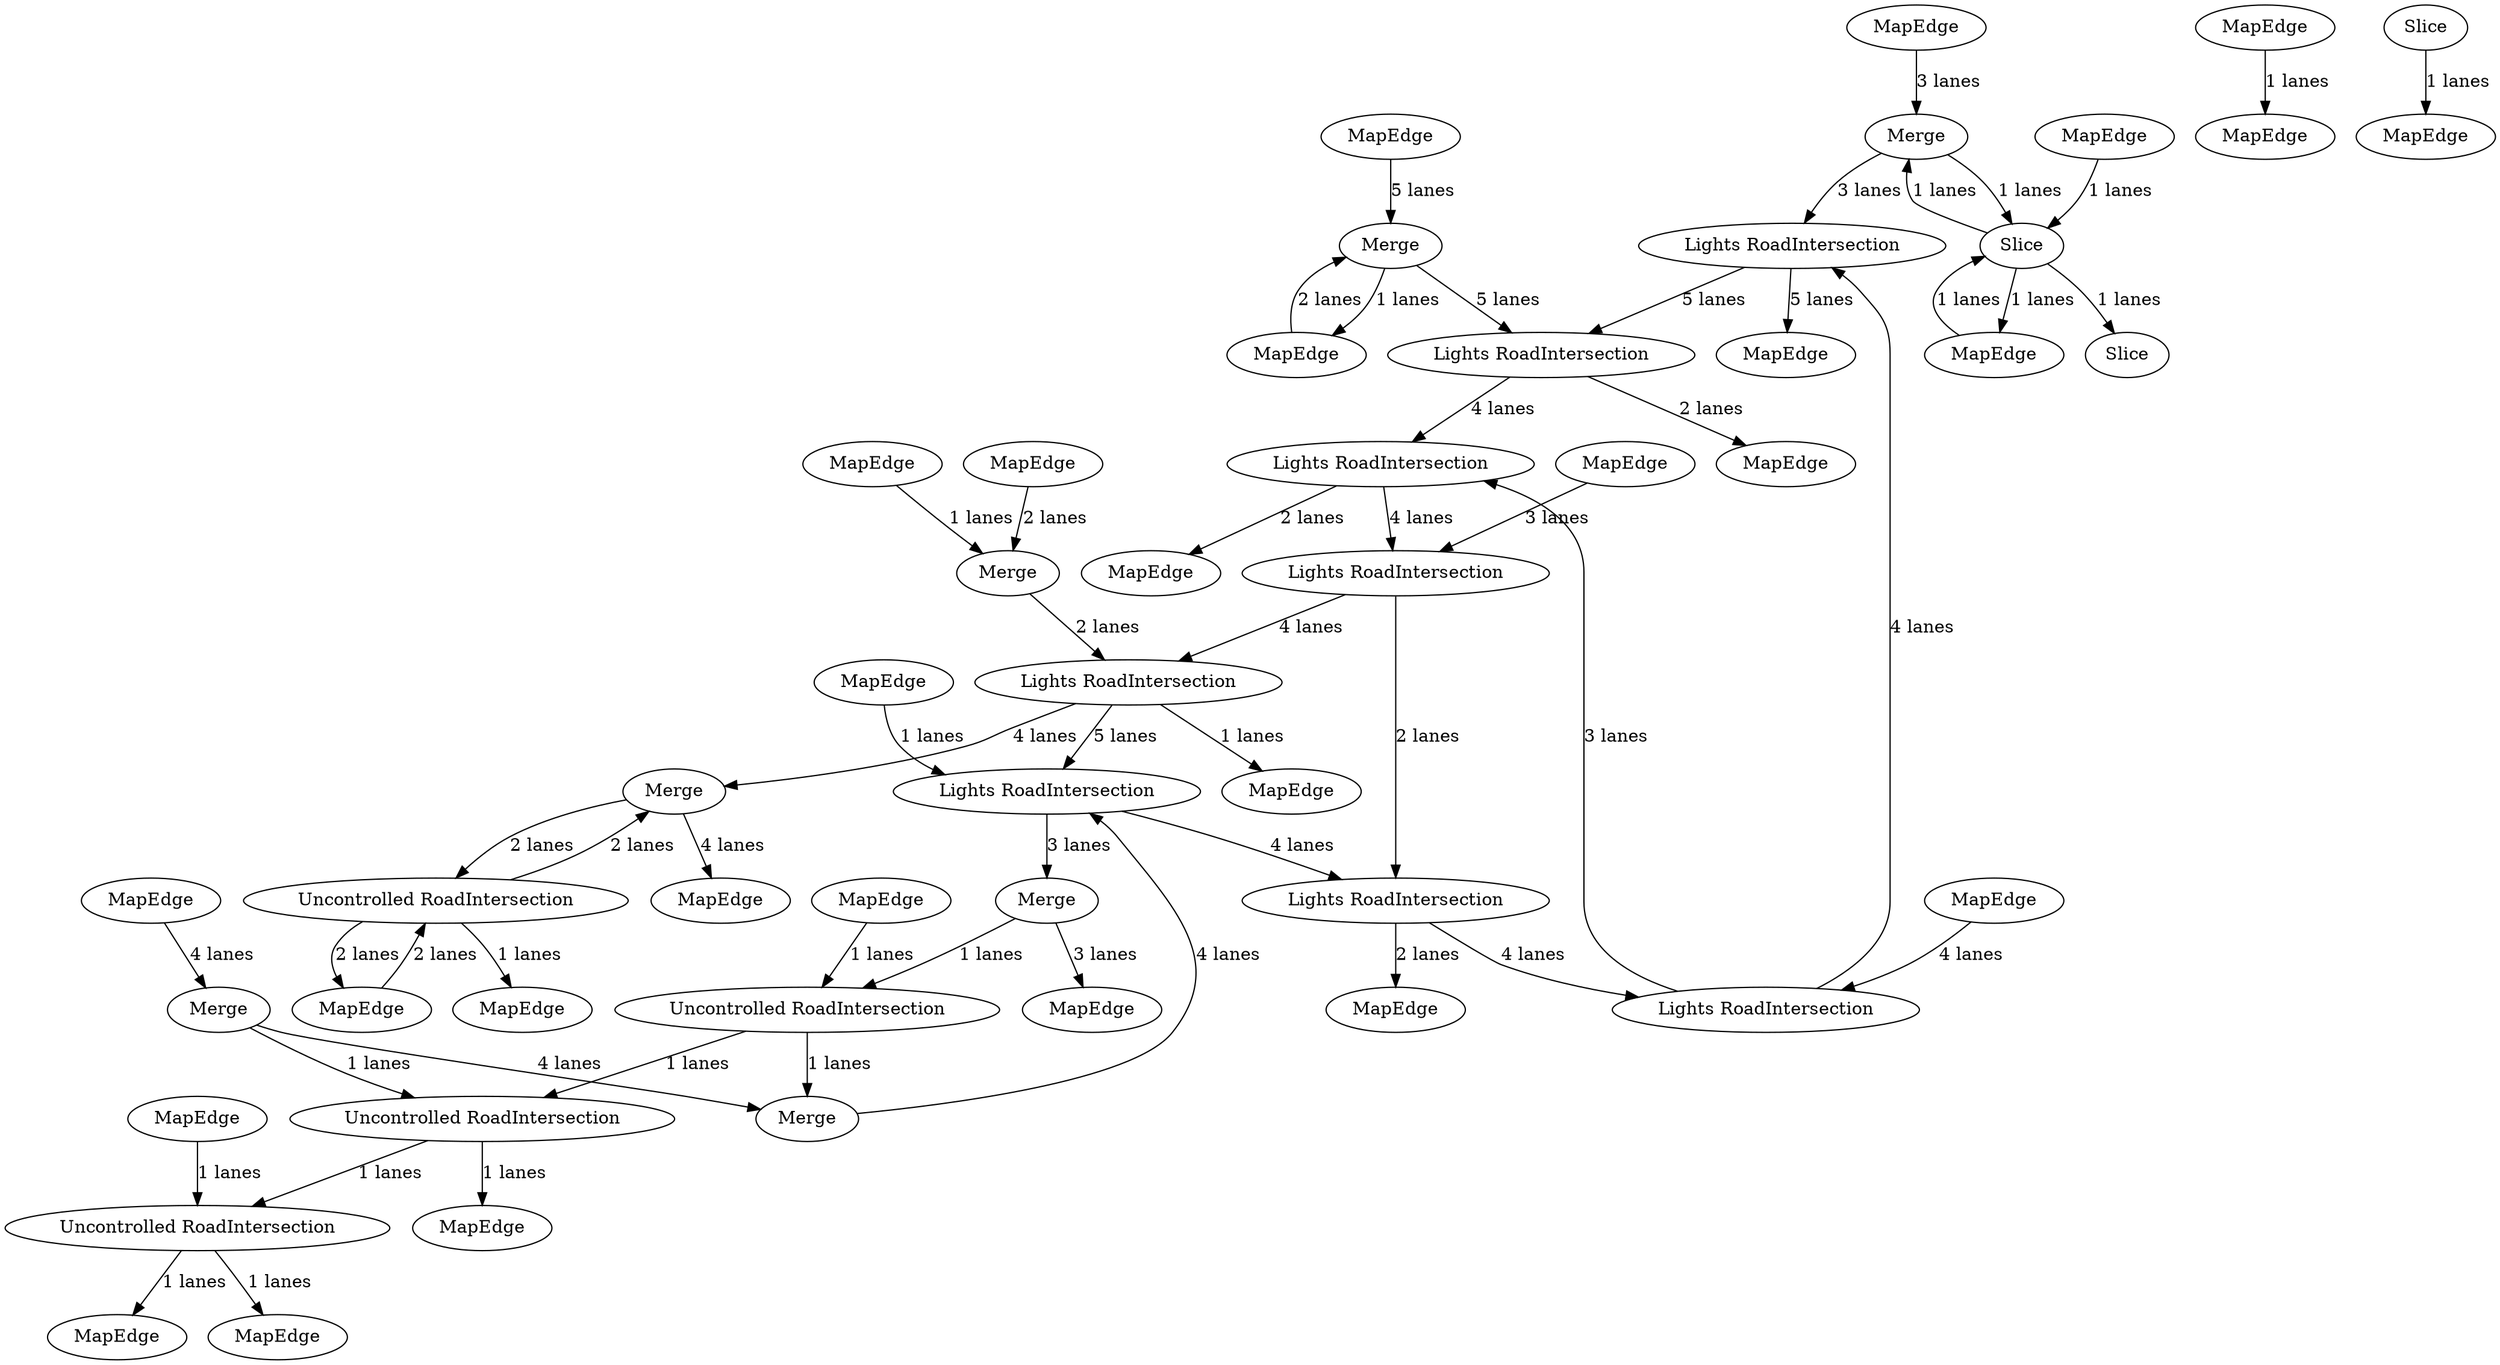 digraph {
    0 [ label = "MapEdge" ]
    1 [ label = "MapEdge" ]
    2 [ label = "MapEdge" ]
    3 [ label = "Merge" ]
    4 [ label = "MapEdge" ]
    5 [ label = "MapEdge" ]
    6 [ label = "MapEdge" ]
    7 [ label = "MapEdge" ]
    8 [ label = "MapEdge" ]
    9 [ label = "MapEdge" ]
    10 [ label = "Slice" ]
    11 [ label = "Slice" ]
    12 [ label = "Slice" ]
    13 [ label = "Lights RoadIntersection" ]
    14 [ label = "Lights RoadIntersection" ]
    15 [ label = "Merge" ]
    16 [ label = "Lights RoadIntersection" ]
    17 [ label = "Lights RoadIntersection" ]
    18 [ label = "Merge" ]
    19 [ label = "Lights RoadIntersection" ]
    20 [ label = "Lights RoadIntersection" ]
    21 [ label = "MapEdge" ]
    22 [ label = "MapEdge" ]
    23 [ label = "Lights RoadIntersection" ]
    24 [ label = "Lights RoadIntersection" ]
    25 [ label = "MapEdge" ]
    26 [ label = "Merge" ]
    27 [ label = "MapEdge" ]
    28 [ label = "MapEdge" ]
    29 [ label = "Merge" ]
    30 [ label = "Uncontrolled RoadIntersection" ]
    31 [ label = "Uncontrolled RoadIntersection" ]
    32 [ label = "Merge" ]
    33 [ label = "Merge" ]
    34 [ label = "Uncontrolled RoadIntersection" ]
    35 [ label = "Uncontrolled RoadIntersection" ]
    36 [ label = "MapEdge" ]
    37 [ label = "MapEdge" ]
    38 [ label = "MapEdge" ]
    39 [ label = "MapEdge" ]
    40 [ label = "MapEdge" ]
    41 [ label = "MapEdge" ]
    42 [ label = "MapEdge" ]
    43 [ label = "MapEdge" ]
    44 [ label = "MapEdge" ]
    45 [ label = "MapEdge" ]
    46 [ label = "MapEdge" ]
    47 [ label = "MapEdge" ]
    48 [ label = "MapEdge" ]
    49 [ label = "MapEdge" ]
    16 -> 4 [ label = "2 lanes" ]
    48 -> 18 [ label = "1 lanes" ]
    31 -> 39 [ label = "1 lanes" ]
    32 -> 31 [ label = "2 lanes" ]
    31 -> 32 [ label = "2 lanes" ]
    31 -> 49 [ label = "2 lanes" ]
    49 -> 31 [ label = "2 lanes" ]
    15 -> 12 [ label = "1 lanes" ]
    12 -> 15 [ label = "1 lanes" ]
    12 -> 1 [ label = "1 lanes" ]
    1 -> 12 [ label = "1 lanes" ]
    33 -> 34 [ label = "1 lanes" ]
    34 -> 35 [ label = "1 lanes" ]
    35 -> 36 [ label = "1 lanes" ]
    47 -> 30 [ label = "1 lanes" ]
    30 -> 29 [ label = "1 lanes" ]
    26 -> 30 [ label = "1 lanes" ]
    30 -> 34 [ label = "1 lanes" ]
    34 -> 38 [ label = "1 lanes" ]
    44 -> 3 [ label = "2 lanes" ]
    3 -> 44 [ label = "1 lanes" ]
    45 -> 7 [ label = "1 lanes" ]
    6 -> 18 [ label = "2 lanes" ]
    18 -> 23 [ label = "2 lanes" ]
    23 -> 32 [ label = "4 lanes" ]
    32 -> 40 [ label = "4 lanes" ]
    17 -> 16 [ label = "3 lanes" ]
    17 -> 14 [ label = "4 lanes" ]
    13 -> 9 [ label = "2 lanes" ]
    14 -> 13 [ label = "5 lanes" ]
    14 -> 0 [ label = "5 lanes" ]
    16 -> 19 [ label = "4 lanes" ]
    37 -> 35 [ label = "1 lanes" ]
    35 -> 46 [ label = "1 lanes" ]
    12 -> 10 [ label = "1 lanes" ]
    22 -> 12 [ label = "1 lanes" ]
    23 -> 24 [ label = "5 lanes" ]
    19 -> 20 [ label = "2 lanes" ]
    2 -> 3 [ label = "5 lanes" ]
    3 -> 13 [ label = "5 lanes" ]
    24 -> 26 [ label = "3 lanes" ]
    26 -> 27 [ label = "3 lanes" ]
    24 -> 20 [ label = "4 lanes" ]
    13 -> 16 [ label = "4 lanes" ]
    20 -> 28 [ label = "2 lanes" ]
    20 -> 17 [ label = "4 lanes" ]
    19 -> 23 [ label = "4 lanes" ]
    41 -> 33 [ label = "4 lanes" ]
    33 -> 29 [ label = "4 lanes" ]
    29 -> 24 [ label = "4 lanes" ]
    21 -> 15 [ label = "3 lanes" ]
    15 -> 14 [ label = "3 lanes" ]
    25 -> 17 [ label = "4 lanes" ]
    5 -> 19 [ label = "3 lanes" ]
    11 -> 8 [ label = "1 lanes" ]
    43 -> 24 [ label = "1 lanes" ]
    23 -> 42 [ label = "1 lanes" ]
}
